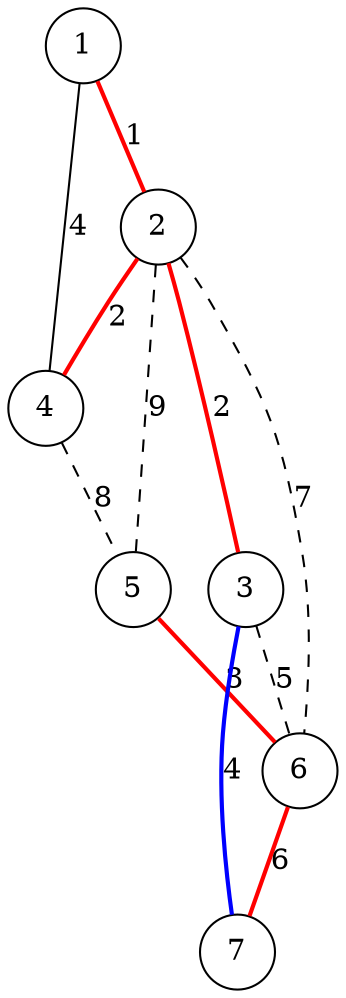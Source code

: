     graph G { 

            node [shape=circle, color=black, style=unfilled]; 

            edge [style=dashed, color=black];

            2 -- 5 [label=9];

            2 -- 6 [label=7];

            3 -- 6 [label=5];

            edge [style=bold, color=blue];

            3 -- 7 [label=4];

            edge [style=dashed, color=black];

            4 -- 5 [label=8];

            edge [style=bold, color=red];

            1 -- 2 [label=1];

            edge [style="", color=black];

            1 -- 4 [label=4];

            edge [style=bold, color=red];

            2 -- 3 [label=2];

            2 -- 4 [label=2];

            5 -- 6 [label=3];

            6 -- 7 [label=6];

    } 
